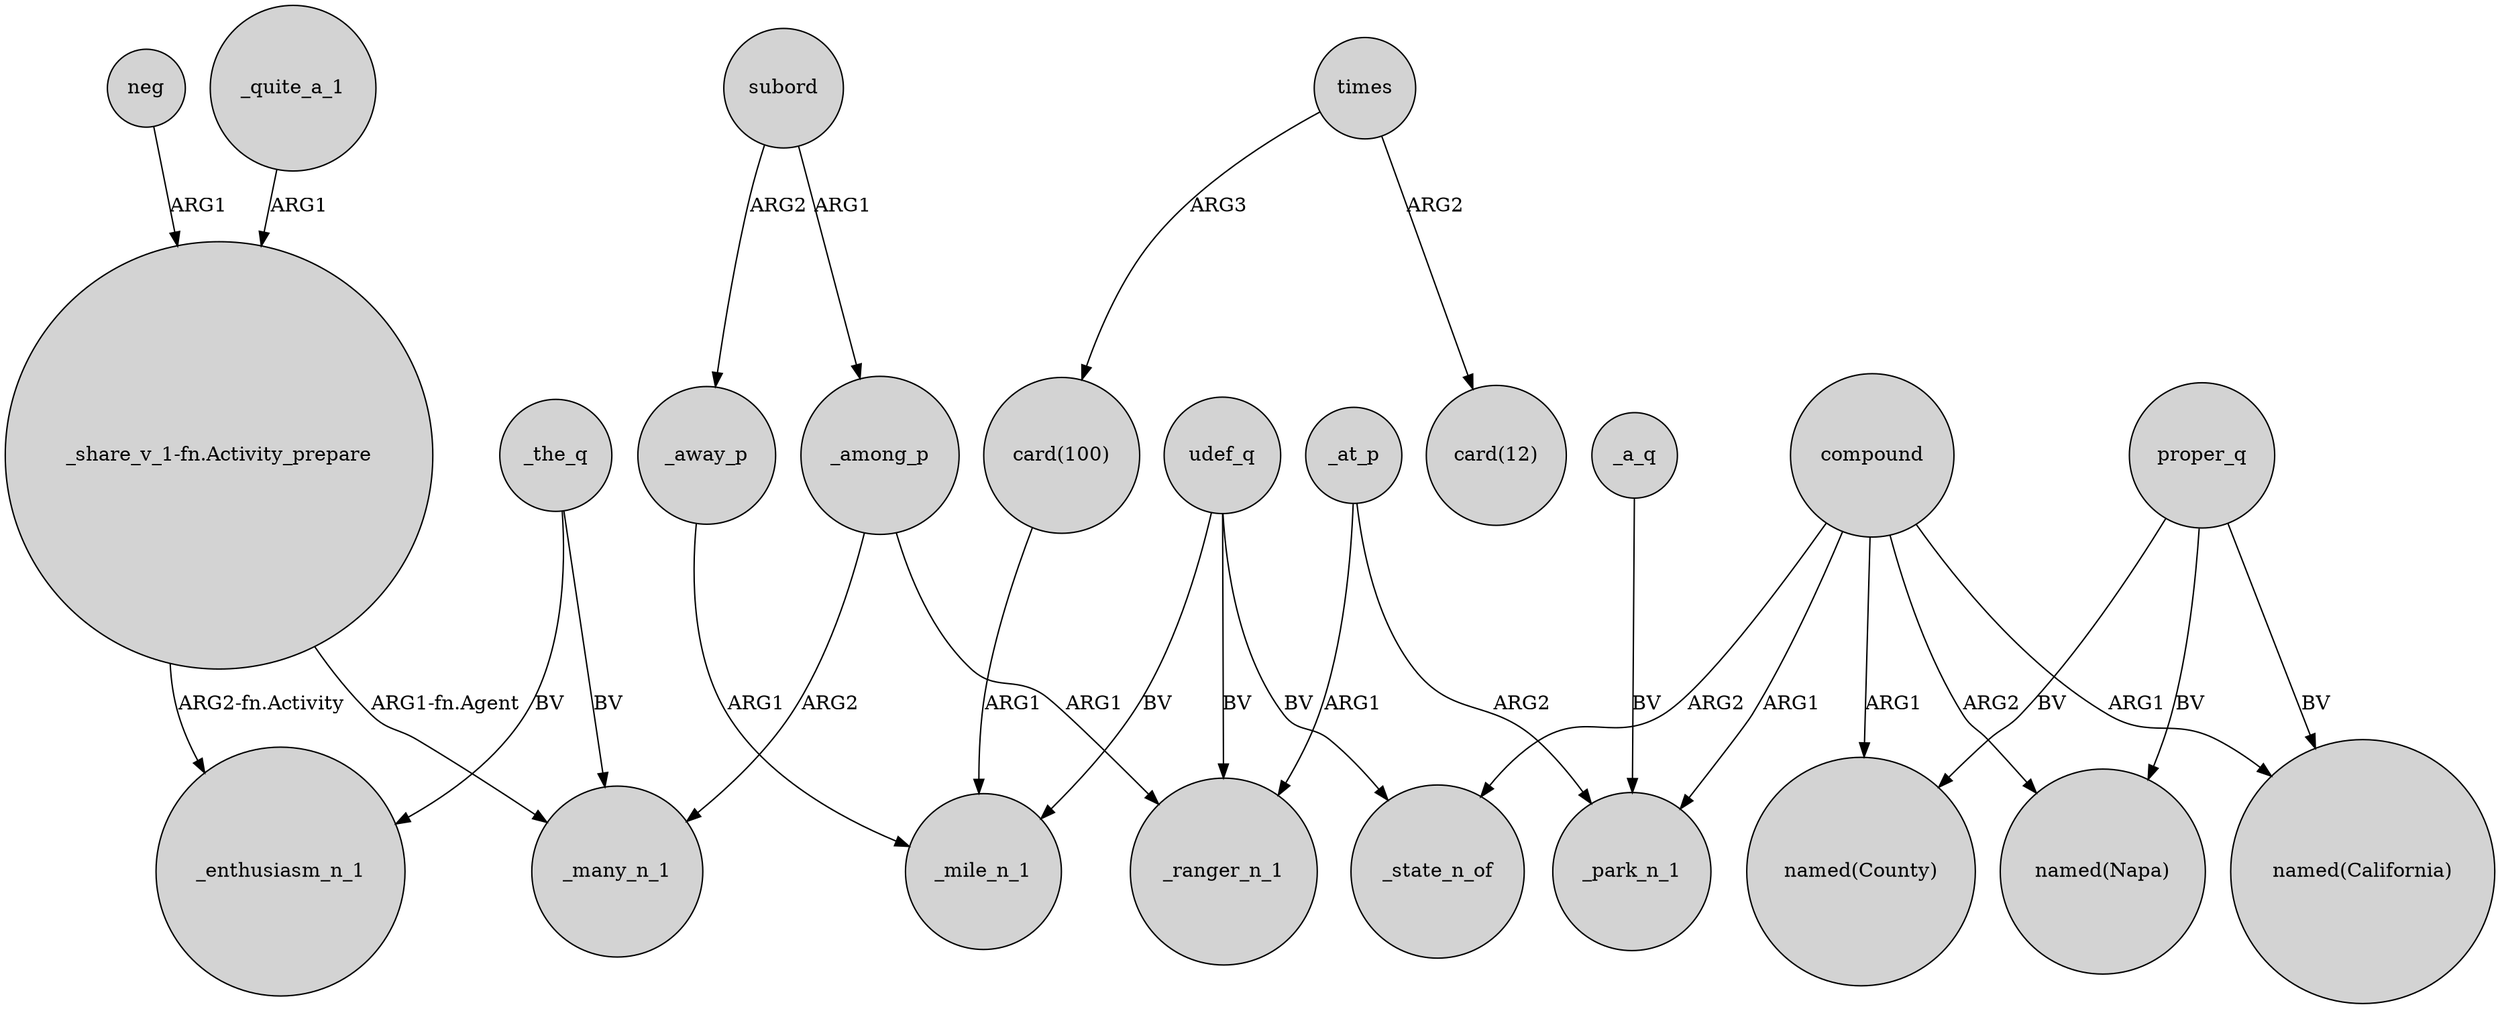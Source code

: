 digraph {
	node [shape=circle style=filled]
	neg -> "_share_v_1-fn.Activity_prepare" [label=ARG1]
	udef_q -> _ranger_n_1 [label=BV]
	compound -> _park_n_1 [label=ARG1]
	udef_q -> _mile_n_1 [label=BV]
	_among_p -> _many_n_1 [label=ARG2]
	_a_q -> _park_n_1 [label=BV]
	proper_q -> "named(Napa)" [label=BV]
	"card(100)" -> _mile_n_1 [label=ARG1]
	compound -> "named(Napa)" [label=ARG2]
	_among_p -> _ranger_n_1 [label=ARG1]
	udef_q -> _state_n_of [label=BV]
	_away_p -> _mile_n_1 [label=ARG1]
	_at_p -> _park_n_1 [label=ARG2]
	subord -> _among_p [label=ARG1]
	times -> "card(12)" [label=ARG2]
	_at_p -> _ranger_n_1 [label=ARG1]
	"_share_v_1-fn.Activity_prepare" -> _many_n_1 [label="ARG1-fn.Agent"]
	_the_q -> _many_n_1 [label=BV]
	compound -> "named(County)" [label=ARG1]
	"_share_v_1-fn.Activity_prepare" -> _enthusiasm_n_1 [label="ARG2-fn.Activity"]
	compound -> "named(California)" [label=ARG1]
	compound -> _state_n_of [label=ARG2]
	_the_q -> _enthusiasm_n_1 [label=BV]
	proper_q -> "named(California)" [label=BV]
	subord -> _away_p [label=ARG2]
	times -> "card(100)" [label=ARG3]
	proper_q -> "named(County)" [label=BV]
	_quite_a_1 -> "_share_v_1-fn.Activity_prepare" [label=ARG1]
}
